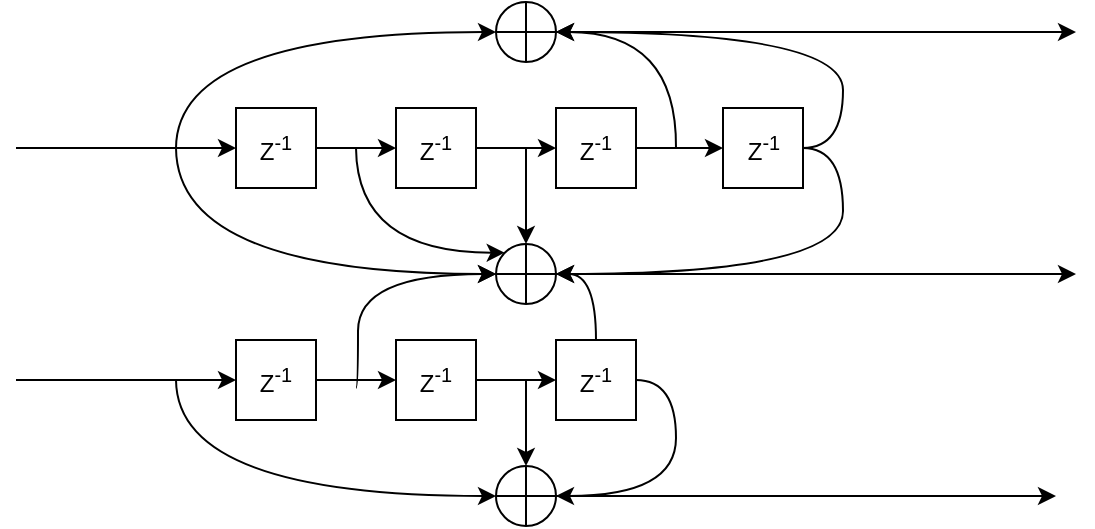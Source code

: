 <mxfile version="22.1.11" type="github">
  <diagram name="Page-1" id="SVSL15tYSqK89D1Wadje">
    <mxGraphModel dx="794" dy="549" grid="1" gridSize="10" guides="1" tooltips="1" connect="1" arrows="1" fold="1" page="1" pageScale="1" pageWidth="827" pageHeight="1169" math="0" shadow="0">
      <root>
        <mxCell id="0" />
        <mxCell id="1" parent="0" />
        <mxCell id="gUffcX3pmy4hbId0HNAb-13" value="" style="edgeStyle=orthogonalEdgeStyle;rounded=0;orthogonalLoop=1;jettySize=auto;html=1;" edge="1" parent="1" source="gUffcX3pmy4hbId0HNAb-1" target="gUffcX3pmy4hbId0HNAb-2">
          <mxGeometry relative="1" as="geometry" />
        </mxCell>
        <mxCell id="gUffcX3pmy4hbId0HNAb-20" style="rounded=0;orthogonalLoop=1;jettySize=auto;html=1;endArrow=none;endFill=0;startArrow=classic;startFill=1;" edge="1" parent="1" source="gUffcX3pmy4hbId0HNAb-1">
          <mxGeometry relative="1" as="geometry">
            <mxPoint x="40" y="160" as="targetPoint" />
          </mxGeometry>
        </mxCell>
        <mxCell id="gUffcX3pmy4hbId0HNAb-1" value="Z&lt;sup&gt;-1&lt;/sup&gt;" style="whiteSpace=wrap;html=1;aspect=fixed;" vertex="1" parent="1">
          <mxGeometry x="150" y="140" width="40" height="40" as="geometry" />
        </mxCell>
        <mxCell id="gUffcX3pmy4hbId0HNAb-14" value="" style="edgeStyle=orthogonalEdgeStyle;rounded=0;orthogonalLoop=1;jettySize=auto;html=1;" edge="1" parent="1" source="gUffcX3pmy4hbId0HNAb-2" target="gUffcX3pmy4hbId0HNAb-3">
          <mxGeometry relative="1" as="geometry" />
        </mxCell>
        <mxCell id="gUffcX3pmy4hbId0HNAb-2" value="Z&lt;sup style=&quot;border-color: var(--border-color);&quot;&gt;-1&lt;/sup&gt;" style="whiteSpace=wrap;html=1;aspect=fixed;" vertex="1" parent="1">
          <mxGeometry x="230" y="140" width="40" height="40" as="geometry" />
        </mxCell>
        <mxCell id="gUffcX3pmy4hbId0HNAb-15" value="" style="edgeStyle=orthogonalEdgeStyle;rounded=0;orthogonalLoop=1;jettySize=auto;html=1;" edge="1" parent="1" source="gUffcX3pmy4hbId0HNAb-3" target="gUffcX3pmy4hbId0HNAb-4">
          <mxGeometry relative="1" as="geometry" />
        </mxCell>
        <mxCell id="gUffcX3pmy4hbId0HNAb-3" value="Z&lt;sup style=&quot;border-color: var(--border-color);&quot;&gt;-1&lt;/sup&gt;" style="whiteSpace=wrap;html=1;aspect=fixed;" vertex="1" parent="1">
          <mxGeometry x="310" y="140" width="40" height="40" as="geometry" />
        </mxCell>
        <mxCell id="gUffcX3pmy4hbId0HNAb-4" value="Z&lt;sup style=&quot;border-color: var(--border-color);&quot;&gt;-1&lt;/sup&gt;" style="whiteSpace=wrap;html=1;aspect=fixed;" vertex="1" parent="1">
          <mxGeometry x="393.5" y="140" width="40" height="40" as="geometry" />
        </mxCell>
        <mxCell id="gUffcX3pmy4hbId0HNAb-21" style="edgeStyle=orthogonalEdgeStyle;rounded=0;orthogonalLoop=1;jettySize=auto;html=1;endArrow=none;endFill=0;startArrow=classic;startFill=1;" edge="1" parent="1" source="gUffcX3pmy4hbId0HNAb-5">
          <mxGeometry relative="1" as="geometry">
            <mxPoint x="40" y="276" as="targetPoint" />
          </mxGeometry>
        </mxCell>
        <mxCell id="gUffcX3pmy4hbId0HNAb-22" value="" style="edgeStyle=orthogonalEdgeStyle;rounded=0;orthogonalLoop=1;jettySize=auto;html=1;" edge="1" parent="1" source="gUffcX3pmy4hbId0HNAb-5" target="gUffcX3pmy4hbId0HNAb-6">
          <mxGeometry relative="1" as="geometry" />
        </mxCell>
        <mxCell id="gUffcX3pmy4hbId0HNAb-5" value="Z&lt;sup style=&quot;border-color: var(--border-color);&quot;&gt;-1&lt;/sup&gt;" style="whiteSpace=wrap;html=1;aspect=fixed;" vertex="1" parent="1">
          <mxGeometry x="150" y="256" width="40" height="40" as="geometry" />
        </mxCell>
        <mxCell id="gUffcX3pmy4hbId0HNAb-23" value="" style="edgeStyle=orthogonalEdgeStyle;rounded=0;orthogonalLoop=1;jettySize=auto;html=1;" edge="1" parent="1" source="gUffcX3pmy4hbId0HNAb-6" target="gUffcX3pmy4hbId0HNAb-7">
          <mxGeometry relative="1" as="geometry" />
        </mxCell>
        <mxCell id="gUffcX3pmy4hbId0HNAb-6" value="Z&lt;sup style=&quot;border-color: var(--border-color);&quot;&gt;-1&lt;/sup&gt;" style="whiteSpace=wrap;html=1;aspect=fixed;" vertex="1" parent="1">
          <mxGeometry x="230" y="256" width="40" height="40" as="geometry" />
        </mxCell>
        <mxCell id="gUffcX3pmy4hbId0HNAb-7" value="Z&lt;sup style=&quot;border-color: var(--border-color);&quot;&gt;-1&lt;/sup&gt;" style="whiteSpace=wrap;html=1;aspect=fixed;" vertex="1" parent="1">
          <mxGeometry x="310" y="256" width="40" height="40" as="geometry" />
        </mxCell>
        <mxCell id="gUffcX3pmy4hbId0HNAb-29" style="edgeStyle=orthogonalEdgeStyle;rounded=0;orthogonalLoop=1;jettySize=auto;html=1;exitX=0;exitY=0.5;exitDx=0;exitDy=0;exitPerimeter=0;endArrow=none;endFill=0;startArrow=classic;startFill=1;curved=1;" edge="1" parent="1" source="gUffcX3pmy4hbId0HNAb-9">
          <mxGeometry relative="1" as="geometry">
            <mxPoint x="120" y="160" as="targetPoint" />
          </mxGeometry>
        </mxCell>
        <mxCell id="gUffcX3pmy4hbId0HNAb-30" style="edgeStyle=orthogonalEdgeStyle;rounded=0;orthogonalLoop=1;jettySize=auto;html=1;endArrow=none;endFill=0;startArrow=classic;startFill=1;curved=1;" edge="1" parent="1" source="gUffcX3pmy4hbId0HNAb-9">
          <mxGeometry relative="1" as="geometry">
            <mxPoint x="370" y="160" as="targetPoint" />
          </mxGeometry>
        </mxCell>
        <mxCell id="gUffcX3pmy4hbId0HNAb-31" style="rounded=0;orthogonalLoop=1;jettySize=auto;html=1;startArrow=classic;startFill=1;endArrow=none;endFill=0;edgeStyle=orthogonalEdgeStyle;curved=1;entryX=1;entryY=0.5;entryDx=0;entryDy=0;" edge="1" parent="1" source="gUffcX3pmy4hbId0HNAb-9" target="gUffcX3pmy4hbId0HNAb-4">
          <mxGeometry relative="1" as="geometry">
            <mxPoint x="450" y="160" as="targetPoint" />
          </mxGeometry>
        </mxCell>
        <mxCell id="gUffcX3pmy4hbId0HNAb-32" style="edgeStyle=orthogonalEdgeStyle;rounded=0;orthogonalLoop=1;jettySize=auto;html=1;" edge="1" parent="1" source="gUffcX3pmy4hbId0HNAb-9">
          <mxGeometry relative="1" as="geometry">
            <mxPoint x="570" y="102" as="targetPoint" />
          </mxGeometry>
        </mxCell>
        <mxCell id="gUffcX3pmy4hbId0HNAb-9" value="" style="verticalLabelPosition=bottom;verticalAlign=top;html=1;shape=mxgraph.flowchart.summing_function;" vertex="1" parent="1">
          <mxGeometry x="280" y="87" width="30" height="30" as="geometry" />
        </mxCell>
        <mxCell id="gUffcX3pmy4hbId0HNAb-25" style="edgeStyle=orthogonalEdgeStyle;rounded=0;orthogonalLoop=1;jettySize=auto;html=1;exitX=0;exitY=0.5;exitDx=0;exitDy=0;exitPerimeter=0;endArrow=none;endFill=0;startArrow=classic;startFill=1;curved=1;" edge="1" parent="1" source="gUffcX3pmy4hbId0HNAb-10">
          <mxGeometry relative="1" as="geometry">
            <mxPoint x="120" y="160" as="targetPoint" />
          </mxGeometry>
        </mxCell>
        <mxCell id="gUffcX3pmy4hbId0HNAb-27" style="edgeStyle=orthogonalEdgeStyle;rounded=0;orthogonalLoop=1;jettySize=auto;html=1;exitX=0.5;exitY=0;exitDx=0;exitDy=0;exitPerimeter=0;endArrow=none;endFill=0;startArrow=classic;startFill=1;curved=1;" edge="1" parent="1" source="gUffcX3pmy4hbId0HNAb-10">
          <mxGeometry relative="1" as="geometry">
            <mxPoint x="295" y="160" as="targetPoint" />
          </mxGeometry>
        </mxCell>
        <mxCell id="gUffcX3pmy4hbId0HNAb-33" style="edgeStyle=orthogonalEdgeStyle;rounded=0;orthogonalLoop=1;jettySize=auto;html=1;" edge="1" parent="1" source="gUffcX3pmy4hbId0HNAb-10">
          <mxGeometry relative="1" as="geometry">
            <mxPoint x="570" y="223" as="targetPoint" />
          </mxGeometry>
        </mxCell>
        <mxCell id="gUffcX3pmy4hbId0HNAb-41" style="edgeStyle=orthogonalEdgeStyle;rounded=0;orthogonalLoop=1;jettySize=auto;html=1;exitX=0;exitY=0.5;exitDx=0;exitDy=0;exitPerimeter=0;startArrow=classic;startFill=1;endArrow=none;endFill=0;curved=1;" edge="1" parent="1" source="gUffcX3pmy4hbId0HNAb-10">
          <mxGeometry relative="1" as="geometry">
            <mxPoint x="210" y="280" as="targetPoint" />
            <Array as="points">
              <mxPoint x="211" y="223" />
            </Array>
          </mxGeometry>
        </mxCell>
        <mxCell id="gUffcX3pmy4hbId0HNAb-42" style="edgeStyle=orthogonalEdgeStyle;rounded=0;orthogonalLoop=1;jettySize=auto;html=1;exitX=0.145;exitY=0.145;exitDx=0;exitDy=0;exitPerimeter=0;startArrow=classic;startFill=1;endArrow=none;endFill=0;curved=1;" edge="1" parent="1" source="gUffcX3pmy4hbId0HNAb-10">
          <mxGeometry relative="1" as="geometry">
            <mxPoint x="210" y="160" as="targetPoint" />
          </mxGeometry>
        </mxCell>
        <mxCell id="gUffcX3pmy4hbId0HNAb-10" value="" style="verticalLabelPosition=bottom;verticalAlign=top;html=1;shape=mxgraph.flowchart.summing_function;" vertex="1" parent="1">
          <mxGeometry x="280" y="208" width="30" height="30" as="geometry" />
        </mxCell>
        <mxCell id="gUffcX3pmy4hbId0HNAb-34" style="edgeStyle=orthogonalEdgeStyle;rounded=0;orthogonalLoop=1;jettySize=auto;html=1;endArrow=none;endFill=0;startArrow=classic;startFill=1;curved=1;" edge="1" parent="1" source="gUffcX3pmy4hbId0HNAb-11">
          <mxGeometry relative="1" as="geometry">
            <mxPoint x="120" y="276" as="targetPoint" />
          </mxGeometry>
        </mxCell>
        <mxCell id="gUffcX3pmy4hbId0HNAb-35" style="edgeStyle=orthogonalEdgeStyle;rounded=0;orthogonalLoop=1;jettySize=auto;html=1;startArrow=classic;startFill=1;endArrow=none;endFill=0;" edge="1" parent="1" source="gUffcX3pmy4hbId0HNAb-11">
          <mxGeometry relative="1" as="geometry">
            <mxPoint x="295" y="276" as="targetPoint" />
          </mxGeometry>
        </mxCell>
        <mxCell id="gUffcX3pmy4hbId0HNAb-40" style="edgeStyle=orthogonalEdgeStyle;rounded=0;orthogonalLoop=1;jettySize=auto;html=1;" edge="1" parent="1" source="gUffcX3pmy4hbId0HNAb-11">
          <mxGeometry relative="1" as="geometry">
            <mxPoint x="560" y="334" as="targetPoint" />
          </mxGeometry>
        </mxCell>
        <mxCell id="gUffcX3pmy4hbId0HNAb-11" value="" style="verticalLabelPosition=bottom;verticalAlign=top;html=1;shape=mxgraph.flowchart.summing_function;" vertex="1" parent="1">
          <mxGeometry x="280" y="319" width="30" height="30" as="geometry" />
        </mxCell>
        <mxCell id="gUffcX3pmy4hbId0HNAb-28" style="edgeStyle=orthogonalEdgeStyle;rounded=0;orthogonalLoop=1;jettySize=auto;html=1;exitX=1;exitY=0.5;exitDx=0;exitDy=0;entryX=1;entryY=0.5;entryDx=0;entryDy=0;entryPerimeter=0;curved=1;" edge="1" parent="1" source="gUffcX3pmy4hbId0HNAb-4" target="gUffcX3pmy4hbId0HNAb-10">
          <mxGeometry relative="1" as="geometry" />
        </mxCell>
        <mxCell id="gUffcX3pmy4hbId0HNAb-37" style="edgeStyle=orthogonalEdgeStyle;rounded=0;orthogonalLoop=1;jettySize=auto;html=1;entryX=1;entryY=0.5;entryDx=0;entryDy=0;entryPerimeter=0;exitX=1;exitY=0.5;exitDx=0;exitDy=0;curved=1;" edge="1" parent="1" source="gUffcX3pmy4hbId0HNAb-7" target="gUffcX3pmy4hbId0HNAb-11">
          <mxGeometry relative="1" as="geometry" />
        </mxCell>
        <mxCell id="gUffcX3pmy4hbId0HNAb-39" style="edgeStyle=orthogonalEdgeStyle;rounded=0;orthogonalLoop=1;jettySize=auto;html=1;entryX=1;entryY=0.5;entryDx=0;entryDy=0;entryPerimeter=0;curved=1;" edge="1" parent="1" source="gUffcX3pmy4hbId0HNAb-7" target="gUffcX3pmy4hbId0HNAb-10">
          <mxGeometry relative="1" as="geometry" />
        </mxCell>
      </root>
    </mxGraphModel>
  </diagram>
</mxfile>
